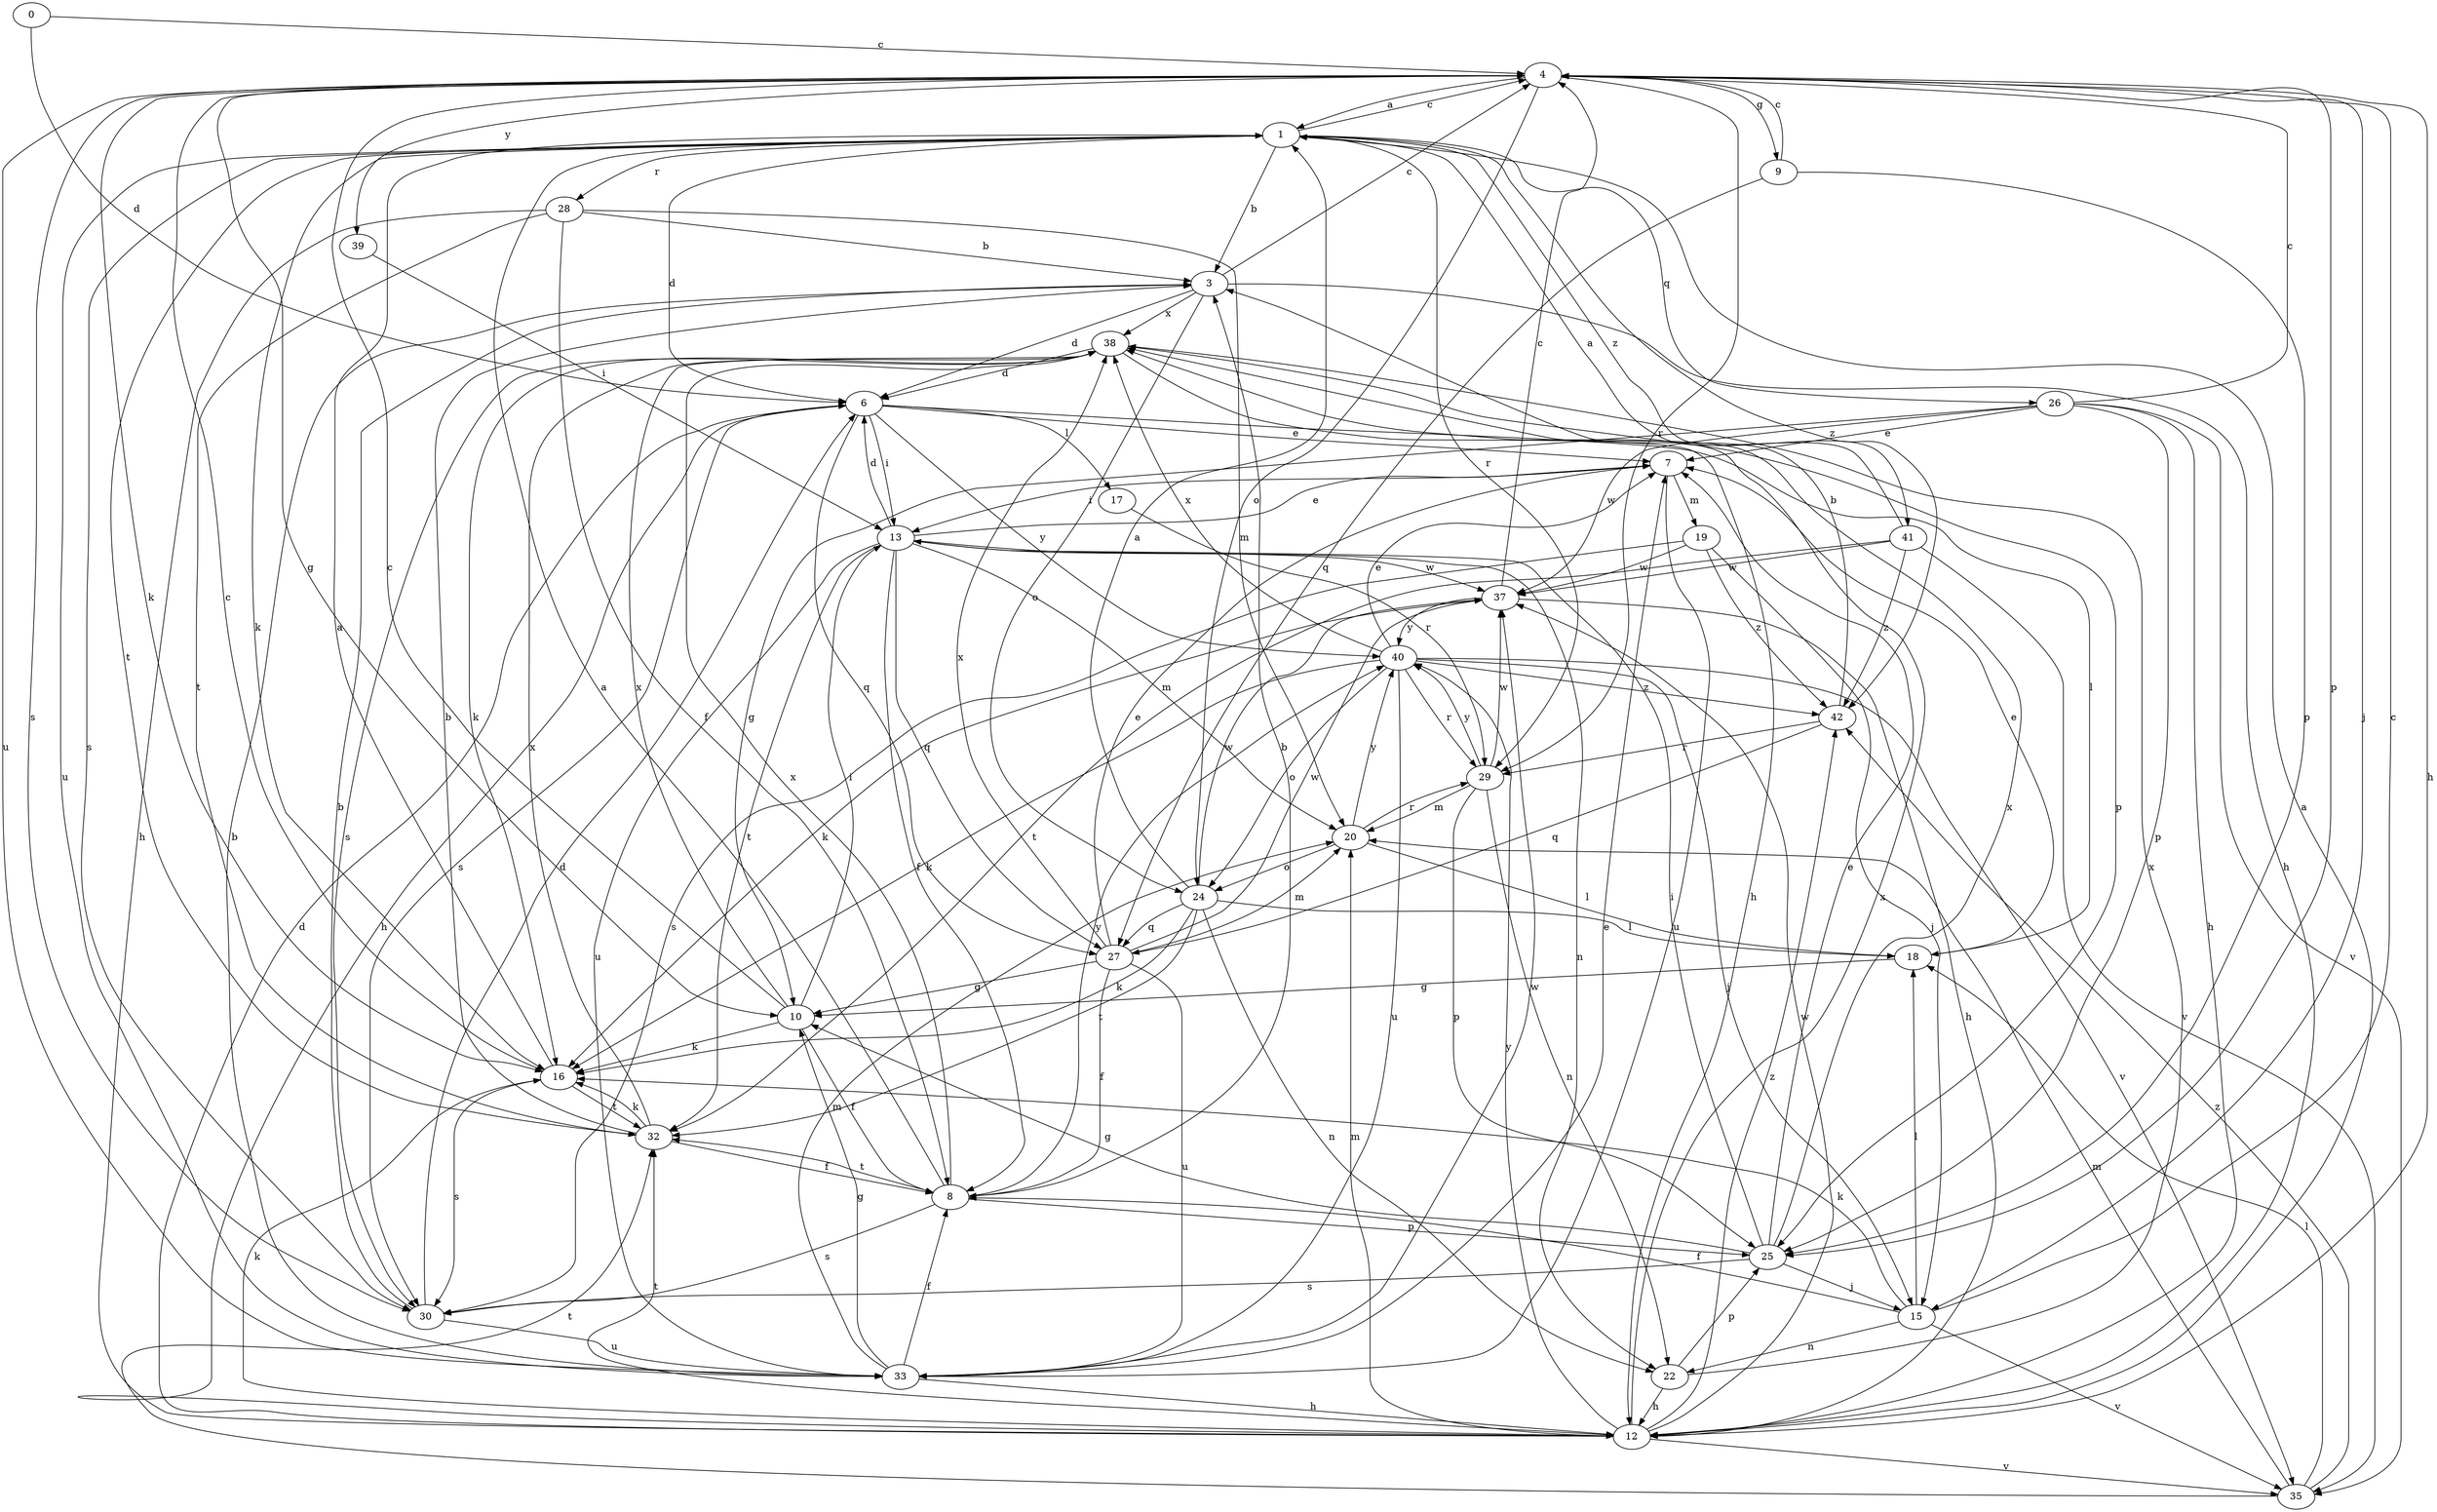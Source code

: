 strict digraph  {
0;
1;
3;
4;
6;
7;
8;
9;
10;
12;
13;
15;
16;
17;
18;
19;
20;
22;
24;
25;
26;
27;
28;
29;
30;
32;
33;
35;
37;
38;
39;
40;
41;
42;
0 -> 4  [label=c];
0 -> 6  [label=d];
1 -> 3  [label=b];
1 -> 4  [label=c];
1 -> 6  [label=d];
1 -> 16  [label=k];
1 -> 26  [label=q];
1 -> 28  [label=r];
1 -> 29  [label=r];
1 -> 30  [label=s];
1 -> 32  [label=t];
1 -> 33  [label=u];
1 -> 41  [label=z];
1 -> 42  [label=z];
3 -> 4  [label=c];
3 -> 6  [label=d];
3 -> 12  [label=h];
3 -> 24  [label=o];
3 -> 38  [label=x];
4 -> 1  [label=a];
4 -> 9  [label=g];
4 -> 10  [label=g];
4 -> 12  [label=h];
4 -> 15  [label=j];
4 -> 16  [label=k];
4 -> 24  [label=o];
4 -> 25  [label=p];
4 -> 29  [label=r];
4 -> 30  [label=s];
4 -> 33  [label=u];
4 -> 39  [label=y];
6 -> 7  [label=e];
6 -> 12  [label=h];
6 -> 13  [label=i];
6 -> 17  [label=l];
6 -> 18  [label=l];
6 -> 27  [label=q];
6 -> 30  [label=s];
6 -> 40  [label=y];
7 -> 13  [label=i];
7 -> 19  [label=m];
7 -> 33  [label=u];
8 -> 1  [label=a];
8 -> 3  [label=b];
8 -> 25  [label=p];
8 -> 30  [label=s];
8 -> 32  [label=t];
8 -> 38  [label=x];
8 -> 40  [label=y];
9 -> 4  [label=c];
9 -> 25  [label=p];
9 -> 27  [label=q];
10 -> 4  [label=c];
10 -> 8  [label=f];
10 -> 13  [label=i];
10 -> 16  [label=k];
10 -> 38  [label=x];
12 -> 1  [label=a];
12 -> 6  [label=d];
12 -> 16  [label=k];
12 -> 20  [label=m];
12 -> 32  [label=t];
12 -> 35  [label=v];
12 -> 37  [label=w];
12 -> 38  [label=x];
12 -> 40  [label=y];
12 -> 42  [label=z];
13 -> 6  [label=d];
13 -> 7  [label=e];
13 -> 8  [label=f];
13 -> 20  [label=m];
13 -> 22  [label=n];
13 -> 27  [label=q];
13 -> 32  [label=t];
13 -> 33  [label=u];
13 -> 37  [label=w];
15 -> 4  [label=c];
15 -> 8  [label=f];
15 -> 16  [label=k];
15 -> 18  [label=l];
15 -> 22  [label=n];
15 -> 35  [label=v];
16 -> 1  [label=a];
16 -> 4  [label=c];
16 -> 30  [label=s];
16 -> 32  [label=t];
17 -> 29  [label=r];
18 -> 7  [label=e];
18 -> 10  [label=g];
19 -> 15  [label=j];
19 -> 30  [label=s];
19 -> 37  [label=w];
19 -> 42  [label=z];
20 -> 18  [label=l];
20 -> 24  [label=o];
20 -> 29  [label=r];
20 -> 40  [label=y];
22 -> 12  [label=h];
22 -> 25  [label=p];
22 -> 38  [label=x];
24 -> 1  [label=a];
24 -> 16  [label=k];
24 -> 18  [label=l];
24 -> 22  [label=n];
24 -> 27  [label=q];
24 -> 32  [label=t];
24 -> 37  [label=w];
25 -> 7  [label=e];
25 -> 10  [label=g];
25 -> 13  [label=i];
25 -> 15  [label=j];
25 -> 30  [label=s];
25 -> 38  [label=x];
26 -> 4  [label=c];
26 -> 7  [label=e];
26 -> 10  [label=g];
26 -> 12  [label=h];
26 -> 25  [label=p];
26 -> 35  [label=v];
26 -> 37  [label=w];
27 -> 7  [label=e];
27 -> 8  [label=f];
27 -> 10  [label=g];
27 -> 20  [label=m];
27 -> 33  [label=u];
27 -> 37  [label=w];
27 -> 38  [label=x];
28 -> 3  [label=b];
28 -> 8  [label=f];
28 -> 12  [label=h];
28 -> 20  [label=m];
28 -> 32  [label=t];
29 -> 20  [label=m];
29 -> 22  [label=n];
29 -> 25  [label=p];
29 -> 37  [label=w];
29 -> 40  [label=y];
30 -> 3  [label=b];
30 -> 6  [label=d];
30 -> 33  [label=u];
32 -> 3  [label=b];
32 -> 8  [label=f];
32 -> 16  [label=k];
32 -> 38  [label=x];
33 -> 3  [label=b];
33 -> 7  [label=e];
33 -> 8  [label=f];
33 -> 10  [label=g];
33 -> 12  [label=h];
33 -> 20  [label=m];
33 -> 37  [label=w];
35 -> 18  [label=l];
35 -> 20  [label=m];
35 -> 32  [label=t];
35 -> 42  [label=z];
37 -> 4  [label=c];
37 -> 12  [label=h];
37 -> 16  [label=k];
37 -> 40  [label=y];
38 -> 6  [label=d];
38 -> 12  [label=h];
38 -> 16  [label=k];
38 -> 25  [label=p];
38 -> 30  [label=s];
39 -> 13  [label=i];
40 -> 7  [label=e];
40 -> 15  [label=j];
40 -> 16  [label=k];
40 -> 24  [label=o];
40 -> 29  [label=r];
40 -> 33  [label=u];
40 -> 35  [label=v];
40 -> 38  [label=x];
40 -> 42  [label=z];
41 -> 1  [label=a];
41 -> 32  [label=t];
41 -> 35  [label=v];
41 -> 37  [label=w];
41 -> 42  [label=z];
42 -> 3  [label=b];
42 -> 27  [label=q];
42 -> 29  [label=r];
}
